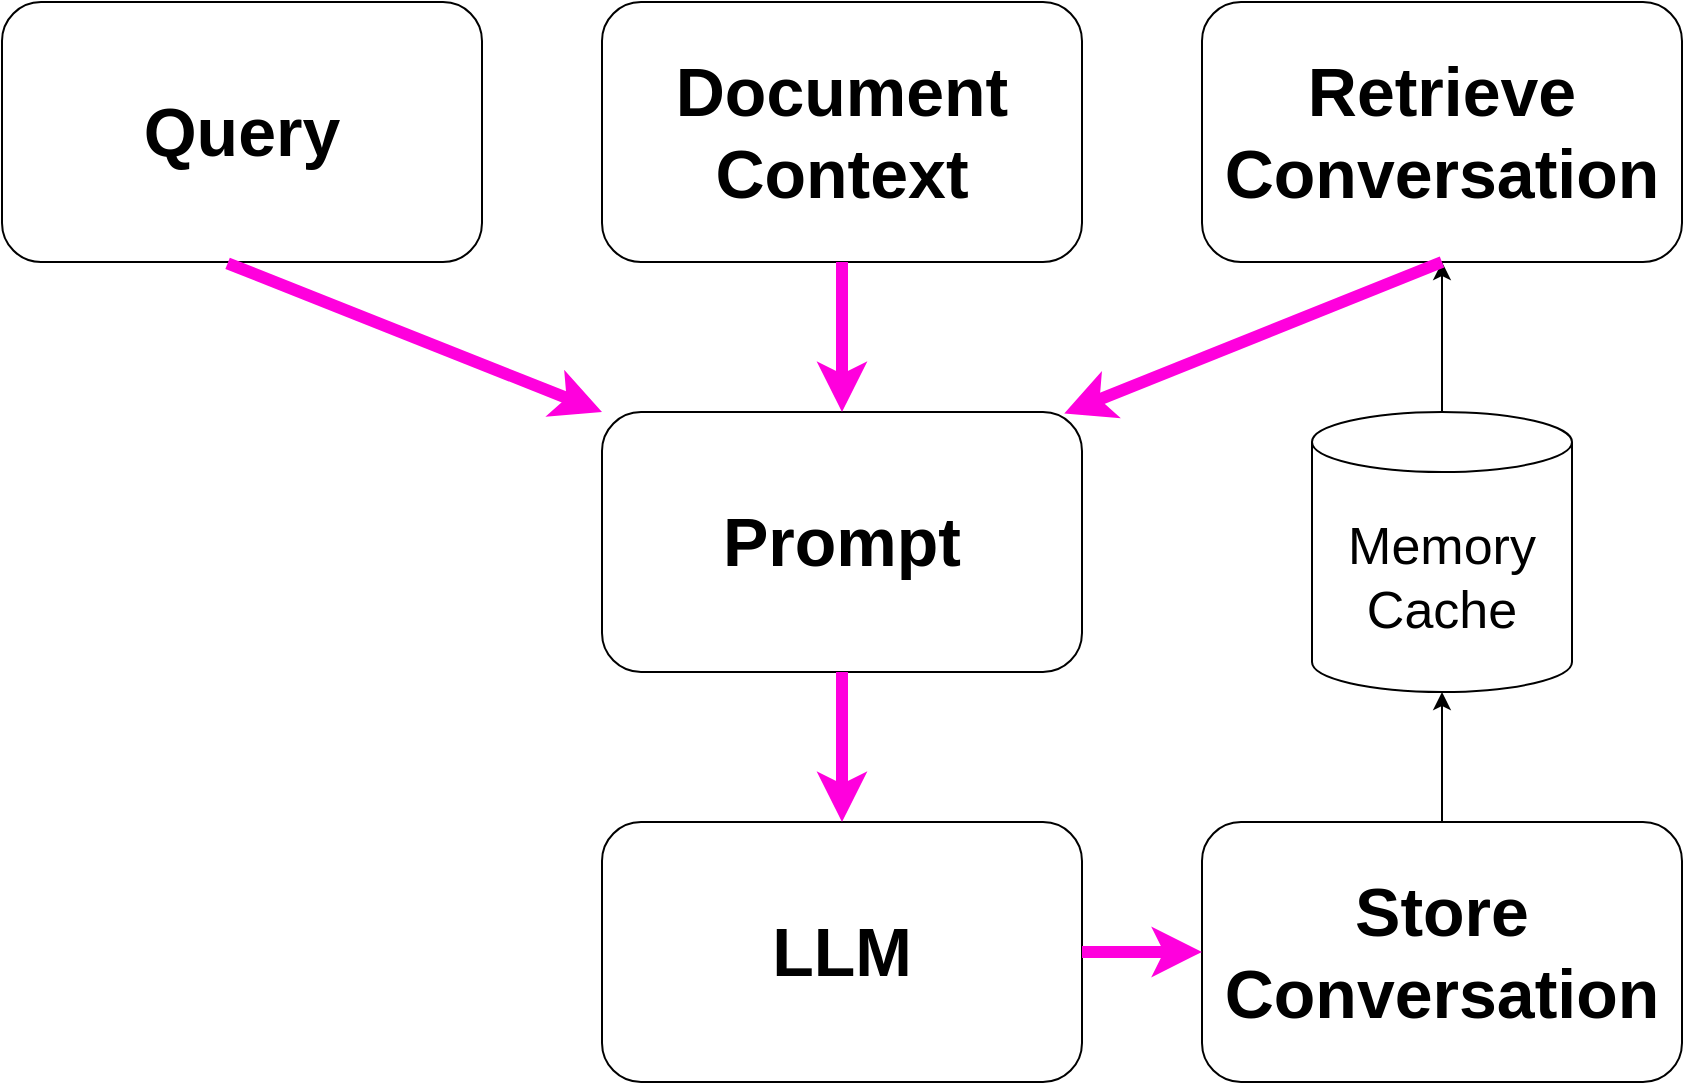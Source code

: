 <mxfile version="26.0.14">
  <diagram name="Page-1" id="szDl9HmA9dsNsT5x8Hgg">
    <mxGraphModel dx="1374" dy="1017" grid="1" gridSize="10" guides="1" tooltips="1" connect="1" arrows="1" fold="1" page="1" pageScale="1" pageWidth="850" pageHeight="1100" math="0" shadow="0">
      <root>
        <mxCell id="0" />
        <mxCell id="1" parent="0" />
        <mxCell id="S-hQYP6ErtG3jJhjk5Jw-1" value="&lt;b&gt;&lt;font style=&quot;font-size: 34px;&quot;&gt;Document Context&lt;/font&gt;&lt;/b&gt;" style="rounded=1;whiteSpace=wrap;html=1;" vertex="1" parent="1">
          <mxGeometry x="390" y="430" width="240" height="130" as="geometry" />
        </mxCell>
        <mxCell id="S-hQYP6ErtG3jJhjk5Jw-5" value="&lt;b&gt;&lt;font style=&quot;font-size: 34px;&quot;&gt;Query&lt;/font&gt;&lt;/b&gt;" style="rounded=1;whiteSpace=wrap;html=1;" vertex="1" parent="1">
          <mxGeometry x="90" y="430" width="240" height="130" as="geometry" />
        </mxCell>
        <mxCell id="S-hQYP6ErtG3jJhjk5Jw-8" value="&lt;b&gt;&lt;font style=&quot;font-size: 34px;&quot;&gt;Prompt&lt;/font&gt;&lt;/b&gt;" style="rounded=1;whiteSpace=wrap;html=1;" vertex="1" parent="1">
          <mxGeometry x="390" y="635" width="240" height="130" as="geometry" />
        </mxCell>
        <mxCell id="S-hQYP6ErtG3jJhjk5Jw-9" value="&lt;b&gt;&lt;font style=&quot;font-size: 34px;&quot;&gt;LLM&lt;/font&gt;&lt;/b&gt;" style="rounded=1;whiteSpace=wrap;html=1;" vertex="1" parent="1">
          <mxGeometry x="390" y="840" width="240" height="130" as="geometry" />
        </mxCell>
        <mxCell id="S-hQYP6ErtG3jJhjk5Jw-10" value="&lt;b&gt;&lt;font style=&quot;font-size: 34px;&quot;&gt;Retrieve Conversation&lt;/font&gt;&lt;/b&gt;" style="rounded=1;whiteSpace=wrap;html=1;" vertex="1" parent="1">
          <mxGeometry x="690" y="430" width="240" height="130" as="geometry" />
        </mxCell>
        <mxCell id="S-hQYP6ErtG3jJhjk5Jw-30" style="edgeStyle=orthogonalEdgeStyle;rounded=0;orthogonalLoop=1;jettySize=auto;html=1;exitX=0.5;exitY=0;exitDx=0;exitDy=0;exitPerimeter=0;entryX=0.5;entryY=1;entryDx=0;entryDy=0;" edge="1" parent="1" source="S-hQYP6ErtG3jJhjk5Jw-18" target="S-hQYP6ErtG3jJhjk5Jw-10">
          <mxGeometry relative="1" as="geometry">
            <mxPoint x="1110" y="560" as="targetPoint" />
          </mxGeometry>
        </mxCell>
        <mxCell id="S-hQYP6ErtG3jJhjk5Jw-18" value="&lt;font style=&quot;font-size: 26px;&quot;&gt;Memory&lt;br&gt;Cache&lt;/font&gt;" style="shape=cylinder3;whiteSpace=wrap;html=1;boundedLbl=1;backgroundOutline=1;size=15;" vertex="1" parent="1">
          <mxGeometry x="745" y="635" width="130" height="140" as="geometry" />
        </mxCell>
        <mxCell id="S-hQYP6ErtG3jJhjk5Jw-23" value="&lt;b&gt;&lt;font style=&quot;font-size: 34px;&quot;&gt;Store Conversation&lt;/font&gt;&lt;/b&gt;" style="rounded=1;whiteSpace=wrap;html=1;" vertex="1" parent="1">
          <mxGeometry x="690" y="840" width="240" height="130" as="geometry" />
        </mxCell>
        <mxCell id="S-hQYP6ErtG3jJhjk5Jw-24" value="" style="endArrow=classic;html=1;rounded=0;entryX=0;entryY=0;entryDx=0;entryDy=0;strokeWidth=6;strokeColor=#ff00dd;exitX=0.47;exitY=1.005;exitDx=0;exitDy=0;exitPerimeter=0;" edge="1" parent="1" source="S-hQYP6ErtG3jJhjk5Jw-5" target="S-hQYP6ErtG3jJhjk5Jw-8">
          <mxGeometry width="50" height="50" relative="1" as="geometry">
            <mxPoint x="276" y="290" as="sourcePoint" />
            <mxPoint x="400" y="290" as="targetPoint" />
          </mxGeometry>
        </mxCell>
        <mxCell id="S-hQYP6ErtG3jJhjk5Jw-25" value="" style="endArrow=classic;html=1;rounded=0;entryX=0.5;entryY=0;entryDx=0;entryDy=0;strokeWidth=6;strokeColor=#ff00dd;exitX=0.5;exitY=1;exitDx=0;exitDy=0;" edge="1" parent="1" source="S-hQYP6ErtG3jJhjk5Jw-1" target="S-hQYP6ErtG3jJhjk5Jw-8">
          <mxGeometry width="50" height="50" relative="1" as="geometry">
            <mxPoint x="213" y="571" as="sourcePoint" />
            <mxPoint x="550" y="650" as="targetPoint" />
          </mxGeometry>
        </mxCell>
        <mxCell id="S-hQYP6ErtG3jJhjk5Jw-26" value="" style="endArrow=classic;html=1;rounded=0;entryX=0.963;entryY=0.006;entryDx=0;entryDy=0;strokeWidth=6;strokeColor=#ff00dd;exitX=0.5;exitY=1;exitDx=0;exitDy=0;entryPerimeter=0;" edge="1" parent="1" source="S-hQYP6ErtG3jJhjk5Jw-10" target="S-hQYP6ErtG3jJhjk5Jw-8">
          <mxGeometry width="50" height="50" relative="1" as="geometry">
            <mxPoint x="520" y="570" as="sourcePoint" />
            <mxPoint x="610" y="650" as="targetPoint" />
          </mxGeometry>
        </mxCell>
        <mxCell id="S-hQYP6ErtG3jJhjk5Jw-28" value="" style="endArrow=classic;html=1;rounded=0;entryX=0.5;entryY=0;entryDx=0;entryDy=0;strokeWidth=6;strokeColor=#ff00dd;exitX=0.5;exitY=1;exitDx=0;exitDy=0;" edge="1" parent="1" source="S-hQYP6ErtG3jJhjk5Jw-8" target="S-hQYP6ErtG3jJhjk5Jw-9">
          <mxGeometry width="50" height="50" relative="1" as="geometry">
            <mxPoint x="540" y="590" as="sourcePoint" />
            <mxPoint x="630" y="670" as="targetPoint" />
          </mxGeometry>
        </mxCell>
        <mxCell id="S-hQYP6ErtG3jJhjk5Jw-29" value="" style="endArrow=classic;html=1;rounded=0;entryX=0;entryY=0.5;entryDx=0;entryDy=0;strokeWidth=6;strokeColor=#ff00dd;exitX=1;exitY=0.5;exitDx=0;exitDy=0;" edge="1" parent="1" source="S-hQYP6ErtG3jJhjk5Jw-9" target="S-hQYP6ErtG3jJhjk5Jw-23">
          <mxGeometry width="50" height="50" relative="1" as="geometry">
            <mxPoint x="550" y="600" as="sourcePoint" />
            <mxPoint x="640" y="680" as="targetPoint" />
          </mxGeometry>
        </mxCell>
        <mxCell id="S-hQYP6ErtG3jJhjk5Jw-32" style="edgeStyle=orthogonalEdgeStyle;rounded=0;orthogonalLoop=1;jettySize=auto;html=1;exitX=0.5;exitY=0;exitDx=0;exitDy=0;entryX=0.5;entryY=1;entryDx=0;entryDy=0;entryPerimeter=0;" edge="1" parent="1" source="S-hQYP6ErtG3jJhjk5Jw-23" target="S-hQYP6ErtG3jJhjk5Jw-18">
          <mxGeometry relative="1" as="geometry" />
        </mxCell>
      </root>
    </mxGraphModel>
  </diagram>
</mxfile>
